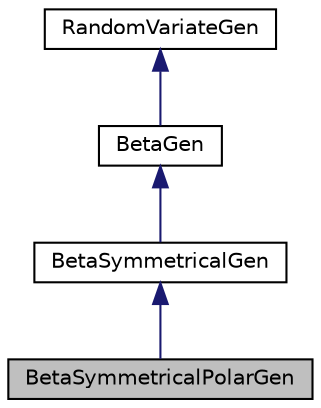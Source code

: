 digraph "BetaSymmetricalPolarGen"
{
 // INTERACTIVE_SVG=YES
  bgcolor="transparent";
  edge [fontname="Helvetica",fontsize="10",labelfontname="Helvetica",labelfontsize="10"];
  node [fontname="Helvetica",fontsize="10",shape=record];
  Node0 [label="BetaSymmetricalPolarGen",height=0.2,width=0.4,color="black", fillcolor="grey75", style="filled", fontcolor="black"];
  Node1 -> Node0 [dir="back",color="midnightblue",fontsize="10",style="solid",fontname="Helvetica"];
  Node1 [label="BetaSymmetricalGen",height=0.2,width=0.4,color="black",URL="$classumontreal_1_1ssj_1_1randvar_1_1BetaSymmetricalGen.html",tooltip="This class implements random variate generators with the symmetrical beta distribution with shape par..."];
  Node2 -> Node1 [dir="back",color="midnightblue",fontsize="10",style="solid",fontname="Helvetica"];
  Node2 [label="BetaGen",height=0.2,width=0.4,color="black",URL="$classumontreal_1_1ssj_1_1randvar_1_1BetaGen.html",tooltip="This class implements random variate generators with the beta distribution with shape parameters  and..."];
  Node3 -> Node2 [dir="back",color="midnightblue",fontsize="10",style="solid",fontname="Helvetica"];
  Node3 [label="RandomVariateGen",height=0.2,width=0.4,color="black",URL="$classumontreal_1_1ssj_1_1randvar_1_1RandomVariateGen.html",tooltip="This is the base class for all random variate generators over the real line. "];
}
